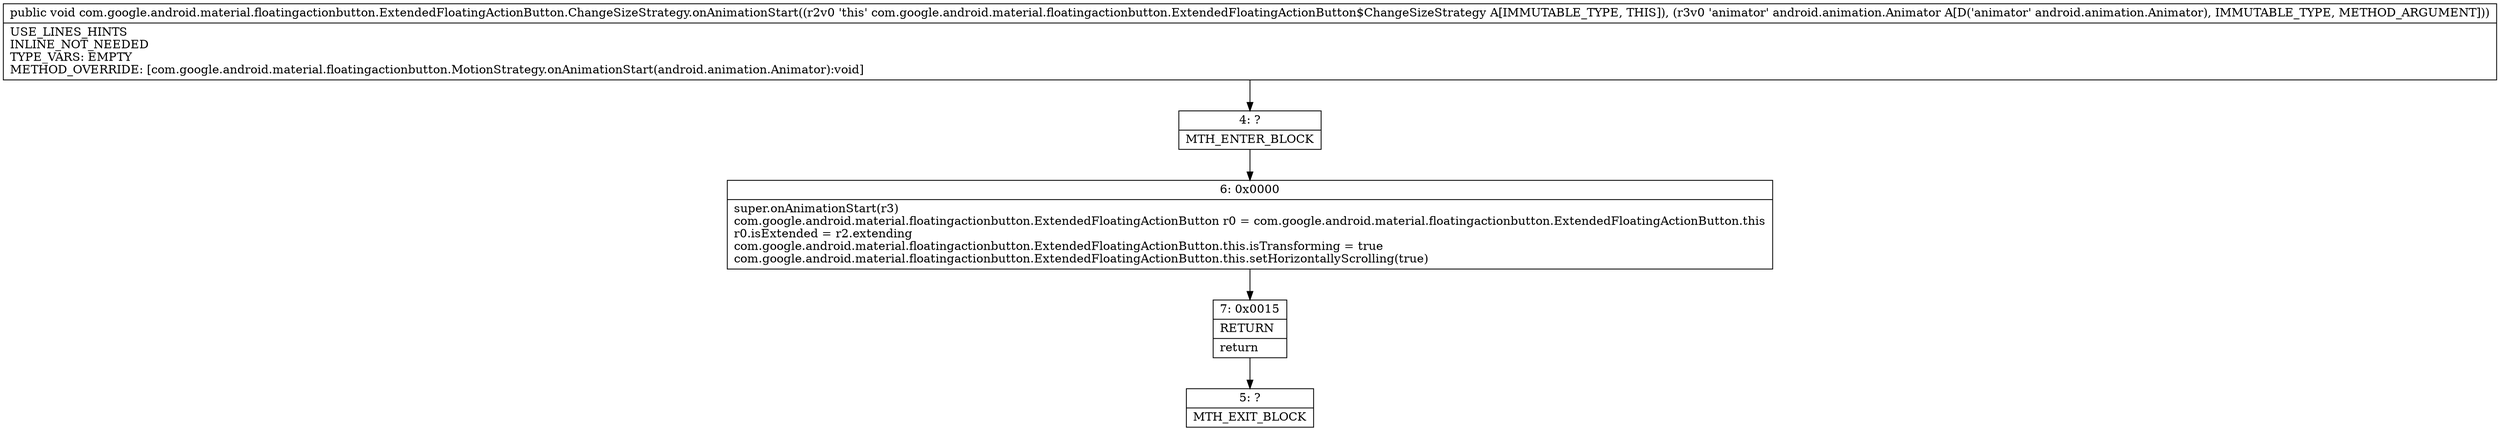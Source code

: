 digraph "CFG forcom.google.android.material.floatingactionbutton.ExtendedFloatingActionButton.ChangeSizeStrategy.onAnimationStart(Landroid\/animation\/Animator;)V" {
Node_4 [shape=record,label="{4\:\ ?|MTH_ENTER_BLOCK\l}"];
Node_6 [shape=record,label="{6\:\ 0x0000|super.onAnimationStart(r3)\lcom.google.android.material.floatingactionbutton.ExtendedFloatingActionButton r0 = com.google.android.material.floatingactionbutton.ExtendedFloatingActionButton.this\lr0.isExtended = r2.extending\lcom.google.android.material.floatingactionbutton.ExtendedFloatingActionButton.this.isTransforming = true\lcom.google.android.material.floatingactionbutton.ExtendedFloatingActionButton.this.setHorizontallyScrolling(true)\l}"];
Node_7 [shape=record,label="{7\:\ 0x0015|RETURN\l|return\l}"];
Node_5 [shape=record,label="{5\:\ ?|MTH_EXIT_BLOCK\l}"];
MethodNode[shape=record,label="{public void com.google.android.material.floatingactionbutton.ExtendedFloatingActionButton.ChangeSizeStrategy.onAnimationStart((r2v0 'this' com.google.android.material.floatingactionbutton.ExtendedFloatingActionButton$ChangeSizeStrategy A[IMMUTABLE_TYPE, THIS]), (r3v0 'animator' android.animation.Animator A[D('animator' android.animation.Animator), IMMUTABLE_TYPE, METHOD_ARGUMENT]))  | USE_LINES_HINTS\lINLINE_NOT_NEEDED\lTYPE_VARS: EMPTY\lMETHOD_OVERRIDE: [com.google.android.material.floatingactionbutton.MotionStrategy.onAnimationStart(android.animation.Animator):void]\l}"];
MethodNode -> Node_4;Node_4 -> Node_6;
Node_6 -> Node_7;
Node_7 -> Node_5;
}

